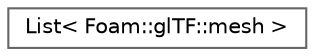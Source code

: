 digraph "Graphical Class Hierarchy"
{
 // LATEX_PDF_SIZE
  bgcolor="transparent";
  edge [fontname=Helvetica,fontsize=10,labelfontname=Helvetica,labelfontsize=10];
  node [fontname=Helvetica,fontsize=10,shape=box,height=0.2,width=0.4];
  rankdir="LR";
  Node0 [id="Node000000",label="List\< Foam::glTF::mesh \>",height=0.2,width=0.4,color="grey40", fillcolor="white", style="filled",URL="$classFoam_1_1glTF_1_1List.html",tooltip=" "];
}
